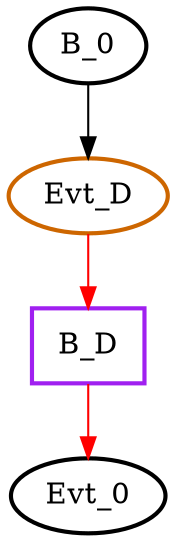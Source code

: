 digraph "pps-test3-3" {
  name="pps-test3-3"
  subgraph subgraph3 {
    node [cpu=1 tperiod=100000000 toffs=0 fid=1 gid=5 sid=2 bpid=8 style=filled color=black fillcolor=white penwidth=2 shape=oval]
    // B_0 [type=block shape=rectangle]
    B_D [type=block pattern=D patexit=1 shape=rectangle color=purple]
    // Evt_0 [type=tmsg]
    Evt_D [type=tmsg pattern=D patentry=1 evtno="0xfff" par=34 color=darkorange3]
    Evt_D -> B_D -> Evt_0 [type=defdst color=red]
    B_0 -> Evt_D [type=altdst color=black]
  }
}
